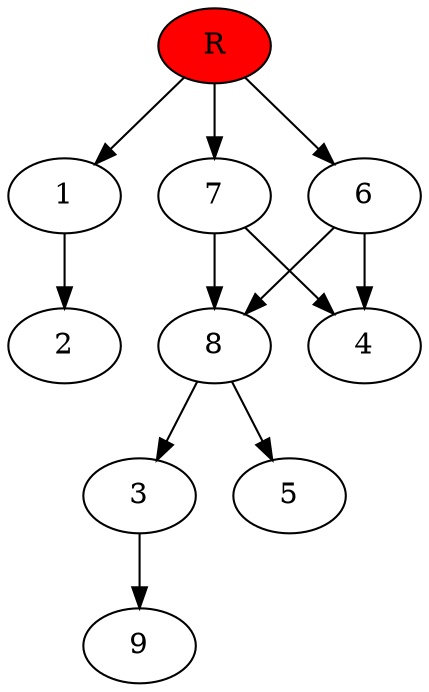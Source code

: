 digraph prb62625 {
	1
	2
	3
	4
	5
	6
	7
	8
	R [fillcolor="#ff0000" style=filled]
	1 -> 2
	3 -> 9
	6 -> 4
	6 -> 8
	7 -> 4
	7 -> 8
	8 -> 3
	8 -> 5
	R -> 1
	R -> 6
	R -> 7
}
